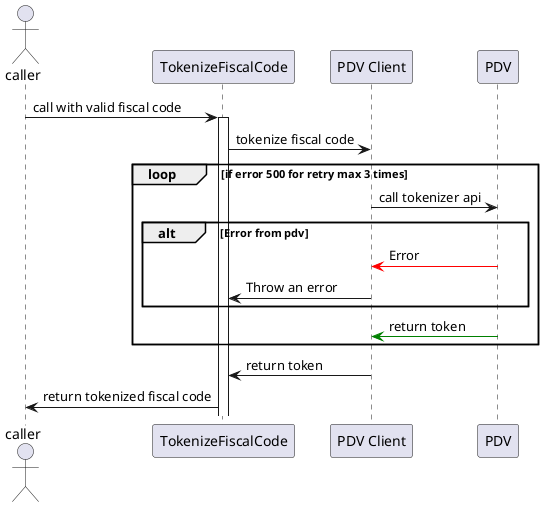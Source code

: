 @startuml TokenizeFiscalCode

actor caller
participant TokenizeFiscalCode as tf
participant "PDV Client" as pdvc
participant PDV

caller -> tf : call with valid fiscal code
activate tf

tf -> pdvc : tokenize fiscal code

loop if error 500 for retry max 3 times
  pdvc -> PDV : call tokenizer api
  alt Error from pdv
    PDV -[#red]> pdvc : Error
    pdvc -> tf : Throw an error
  end
  PDV -[#green]> pdvc : return token
end

pdvc -> tf : return token
tf -> caller : return tokenized fiscal code

@enduml
